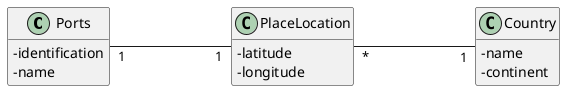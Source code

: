 @startuml
'https://plantuml.com/class-diagram

hide methods
left to right direction
skinparam classAttributeIconSize 0


class Ports {
-identification
-name
}


class Country {
-name
-continent
}

class PlaceLocation {
-latitude
-longitude
}

Ports "1" --- "1" PlaceLocation
PlaceLocation "*" --- "1" Country





@enduml